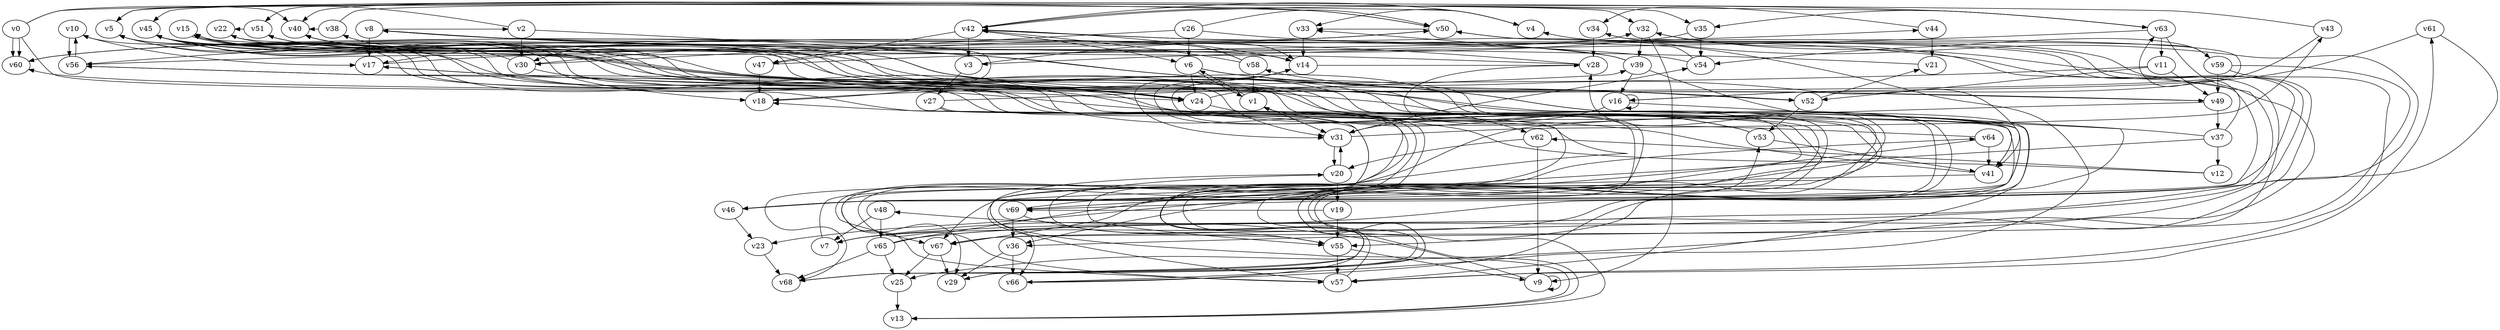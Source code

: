 // Benchmark game 98 - 70 vertices
digraph G {
    v0 [name="v0", player=0, target=1];
    v1 [name="v1", player=1];
    v2 [name="v2", player=1];
    v3 [name="v3", player=1];
    v4 [name="v4", player=0];
    v5 [name="v5", player=1];
    v6 [name="v6", player=0, target=1];
    v7 [name="v7", player=1];
    v8 [name="v8", player=1, target=1];
    v9 [name="v9", player=0];
    v10 [name="v10", player=1, target=1];
    v11 [name="v11", player=0, target=1];
    v12 [name="v12", player=1];
    v13 [name="v13", player=1];
    v14 [name="v14", player=0];
    v15 [name="v15", player=0];
    v16 [name="v16", player=0];
    v17 [name="v17", player=1, target=1];
    v18 [name="v18", player=0];
    v19 [name="v19", player=1];
    v20 [name="v20", player=0];
    v21 [name="v21", player=1];
    v22 [name="v22", player=0];
    v23 [name="v23", player=1];
    v24 [name="v24", player=1];
    v25 [name="v25", player=1];
    v26 [name="v26", player=1];
    v27 [name="v27", player=1];
    v28 [name="v28", player=0];
    v29 [name="v29", player=1, target=1];
    v30 [name="v30", player=0];
    v31 [name="v31", player=0];
    v32 [name="v32", player=1, target=1];
    v33 [name="v33", player=1];
    v34 [name="v34", player=1];
    v35 [name="v35", player=1, target=1];
    v36 [name="v36", player=0];
    v37 [name="v37", player=0];
    v38 [name="v38", player=0];
    v39 [name="v39", player=1];
    v40 [name="v40", player=0];
    v41 [name="v41", player=1, target=1];
    v42 [name="v42", player=0];
    v43 [name="v43", player=1, target=1];
    v44 [name="v44", player=1];
    v45 [name="v45", player=0];
    v46 [name="v46", player=1];
    v47 [name="v47", player=1, target=1];
    v48 [name="v48", player=0];
    v49 [name="v49", player=0];
    v50 [name="v50", player=1];
    v51 [name="v51", player=0];
    v52 [name="v52", player=0];
    v53 [name="v53", player=1];
    v54 [name="v54", player=0];
    v55 [name="v55", player=0];
    v56 [name="v56", player=0];
    v57 [name="v57", player=0];
    v58 [name="v58", player=0];
    v59 [name="v59", player=0];
    v60 [name="v60", player=0];
    v61 [name="v61", player=1];
    v62 [name="v62", player=1];
    v63 [name="v63", player=0];
    v64 [name="v64", player=1];
    v65 [name="v65", player=0, target=1];
    v66 [name="v66", player=1];
    v67 [name="v67", player=0];
    v68 [name="v68", player=1];
    v69 [name="v69", player=1];

    v0 -> v67 [constraint="time <= 17"];
    v1 -> v6 [constraint="time >= 11"];
    v2 -> v51 [constraint="time == 6"];
    v3 -> v27;
    v4 -> v33 [constraint="time % 6 == 0"];
    v5 -> v63 [constraint="time % 5 == 1"];
    v6 -> v52 [constraint="time <= 16"];
    v7 -> v40 [constraint="time >= 2"];
    v8 -> v17;
    v9 -> v9 [constraint="time >= 9"];
    v10 -> v17 [constraint="time <= 5"];
    v11 -> v52;
    v12 -> v10 [constraint="time % 5 == 2"];
    v13 -> v15 [constraint="time == 2"];
    v14 -> v28 [constraint="time >= 3"];
    v15 -> v24 [constraint="time == 3"];
    v16 -> v55 [constraint="time % 5 == 4"];
    v17 -> v24 [constraint="time == 20"];
    v18 -> v8 [constraint="time == 14"];
    v19 -> v55;
    v20 -> v31;
    v21 -> v8 [constraint="time >= 12"];
    v22 -> v29 [constraint="time % 4 == 1"];
    v23 -> v68;
    v24 -> v51 [constraint="time >= 15"];
    v25 -> v13;
    v26 -> v30 [constraint="time == 8"];
    v27 -> v41 [constraint="time >= 3"];
    v28 -> v23 [constraint="time == 19"];
    v29 -> v53 [constraint="time >= 5"];
    v30 -> v38 [constraint="time % 4 == 1"];
    v31 -> v54 [constraint="time >= 12"];
    v32 -> v69 [constraint="time == 3"];
    v33 -> v14;
    v34 -> v28;
    v35 -> v54;
    v36 -> v66;
    v37 -> v63 [constraint="time == 10"];
    v38 -> v40 [constraint="time >= 10"];
    v39 -> v7 [constraint="time >= 15"];
    v40 -> v49 [constraint="time % 3 == 1"];
    v41 -> v67 [constraint="time == 19"];
    v42 -> v6;
    v43 -> v45 [constraint="time % 3 == 0"];
    v44 -> v34 [constraint="(time >= 8) && (time <= 17)"];
    v45 -> v14 [constraint="time == 12"];
    v46 -> v50 [constraint="time >= 4"];
    v47 -> v18;
    v48 -> v65;
    v49 -> v68 [constraint="time >= 3"];
    v50 -> v40 [constraint="time == 19"];
    v51 -> v62 [constraint="time == 7"];
    v52 -> v58 [constraint="(time >= 4) && (time <= 24)"];
    v53 -> v45 [constraint="(time >= 6) && (time <= 20)"];
    v54 -> v8 [constraint="time % 3 == 1"];
    v55 -> v57;
    v56 -> v10;
    v57 -> v61 [constraint="time % 5 == 3"];
    v58 -> v1;
    v59 -> v67 [constraint="time == 11"];
    v60 -> v50 [constraint="(time % 3 == 0) || (time % 3 == 0)"];
    v61 -> v46 [constraint="time <= 14"];
    v62 -> v20;
    v63 -> v3 [constraint="time >= 9"];
    v64 -> v5 [constraint="time == 7"];
    v65 -> v4 [constraint="time >= 9"];
    v66 -> v18 [constraint="time % 3 == 2"];
    v67 -> v32 [constraint="(time >= 9) && (time <= 22)"];
    v68 -> v28 [constraint="(time >= 3) && (time <= 16)"];
    v69 -> v5 [constraint="time <= 21"];
    v67 -> v25;
    v56 -> v29 [constraint="time >= 6"];
    v37 -> v69 [constraint="time == 5"];
    v0 -> v60;
    v8 -> v57 [constraint="time >= 9"];
    v37 -> v17 [constraint="time % 4 == 0"];
    v55 -> v20 [constraint="time == 13"];
    v26 -> v50 [constraint="time == 5"];
    v41 -> v45 [constraint="time == 0"];
    v2 -> v46 [constraint="time <= 6"];
    v65 -> v14 [constraint="time % 6 == 2"];
    v16 -> v16 [constraint="time == 5"];
    v26 -> v6;
    v53 -> v1 [constraint="(time % 2 == 1) || (time % 3 == 0)"];
    v67 -> v29;
    v24 -> v34 [constraint="time % 4 == 1"];
    v58 -> v42 [constraint="time >= 10"];
    v14 -> v55 [constraint="time >= 3"];
    v3 -> v14 [constraint="time <= 17"];
    v28 -> v15 [constraint="time == 13"];
    v49 -> v60 [constraint="time >= 5"];
    v1 -> v31;
    v0 -> v32 [constraint="time == 8"];
    v8 -> v2 [constraint="time == 13"];
    v50 -> v33 [constraint="time % 2 == 0"];
    v69 -> v36;
    v42 -> v3;
    v12 -> v62 [constraint="time == 4"];
    v52 -> v21 [constraint="time % 6 == 1"];
    v37 -> v12;
    v0 -> v40 [constraint="time >= 11"];
    v52 -> v53;
    v24 -> v15 [constraint="time == 5"];
    v42 -> v47;
    v31 -> v20;
    v6 -> v41 [constraint="time % 6 == 1"];
    v58 -> v56 [constraint="time % 3 == 1"];
    v34 -> v7 [constraint="(time >= 5) && (time <= 22)"];
    v51 -> v22 [constraint="time <= 11"];
    v46 -> v5 [constraint="time >= 2"];
    v14 -> v42 [constraint="time >= 14"];
    v41 -> v40 [constraint="time % 5 == 1"];
    v59 -> v57 [constraint="time >= 9"];
    v68 -> v22 [constraint="time == 7"];
    v10 -> v56;
    v2 -> v30;
    v45 -> v68 [constraint="time <= 21"];
    v0 -> v60;
    v69 -> v55;
    v39 -> v16;
    v28 -> v47 [constraint="(time % 4 == 1) || (time % 5 == 2)"];
    v46 -> v23;
    v45 -> v52 [constraint="time == 14"];
    v63 -> v11;
    v24 -> v57 [constraint="(time >= 4) && (time <= 15)"];
    v39 -> v42 [constraint="time == 4"];
    v56 -> v32 [constraint="time == 3"];
    v11 -> v49;
    v45 -> v67 [constraint="time % 2 == 0"];
    v44 -> v21;
    v26 -> v25 [constraint="time == 16"];
    v48 -> v7;
    v65 -> v25;
    v55 -> v9;
    v64 -> v66 [constraint="time % 3 == 0"];
    v63 -> v35 [constraint="time == 3"];
    v14 -> v31 [constraint="time >= 10"];
    v61 -> v16 [constraint="time == 20"];
    v42 -> v50 [constraint="time <= 12"];
    v27 -> v66 [constraint="time % 6 == 4"];
    v45 -> v18 [constraint="time % 6 == 4"];
    v65 -> v50 [constraint="time % 2 == 1"];
    v30 -> v59 [constraint="time == 7"];
    v6 -> v1 [constraint="time % 5 == 1"];
    v63 -> v36 [constraint="time % 6 == 5"];
    v38 -> v35 [constraint="time == 20"];
    v32 -> v39;
    v5 -> v57 [constraint="time == 5"];
    v54 -> v17 [constraint="time == 10"];
    v36 -> v29;
    v57 -> v45 [constraint="(time % 3 == 0) || (time % 5 == 1)"];
    v31 -> v43 [constraint="time % 6 == 1"];
    v66 -> v42 [constraint="(time >= 10) && (time <= 15)"];
    v59 -> v54 [constraint="time == 10"];
    v57 -> v64 [constraint="time >= 15"];
    v63 -> v42 [constraint="time == 17"];
    v9 -> v48 [constraint="time == 9"];
    v27 -> v39 [constraint="time % 5 == 1"];
    v7 -> v56 [constraint="time % 2 == 1"];
    v59 -> v49;
    v24 -> v40 [constraint="time % 2 == 1"];
    v65 -> v68;
    v20 -> v19;
    v64 -> v41;
    v30 -> v24 [constraint="time == 18"];
    v43 -> v16 [constraint="(time % 2 == 0) || (time % 3 == 0)"];
    v17 -> v50 [constraint="time == 5"];
    v58 -> v30 [constraint="time == 10"];
    v15 -> v36 [constraint="time % 3 == 1"];
    v6 -> v24;
    v16 -> v31;
    v62 -> v9;
    v42 -> v4 [constraint="time % 4 == 2"];
    v47 -> v44 [constraint="time % 2 == 0"];
    v4 -> v5 [constraint="time == 15"];
    v32 -> v9;
    v39 -> v33 [constraint="time <= 16"];
    v35 -> v60 [constraint="time >= 2"];
    v20 -> v13 [constraint="time % 3 == 2"];
    v11 -> v18 [constraint="time == 0"];
    v53 -> v41;
    v51 -> v13 [constraint="time <= 10"];
    v19 -> v69 [constraint="time % 2 == 1"];
    v49 -> v37;
    v45 -> v31 [constraint="time % 4 == 2"];
}

